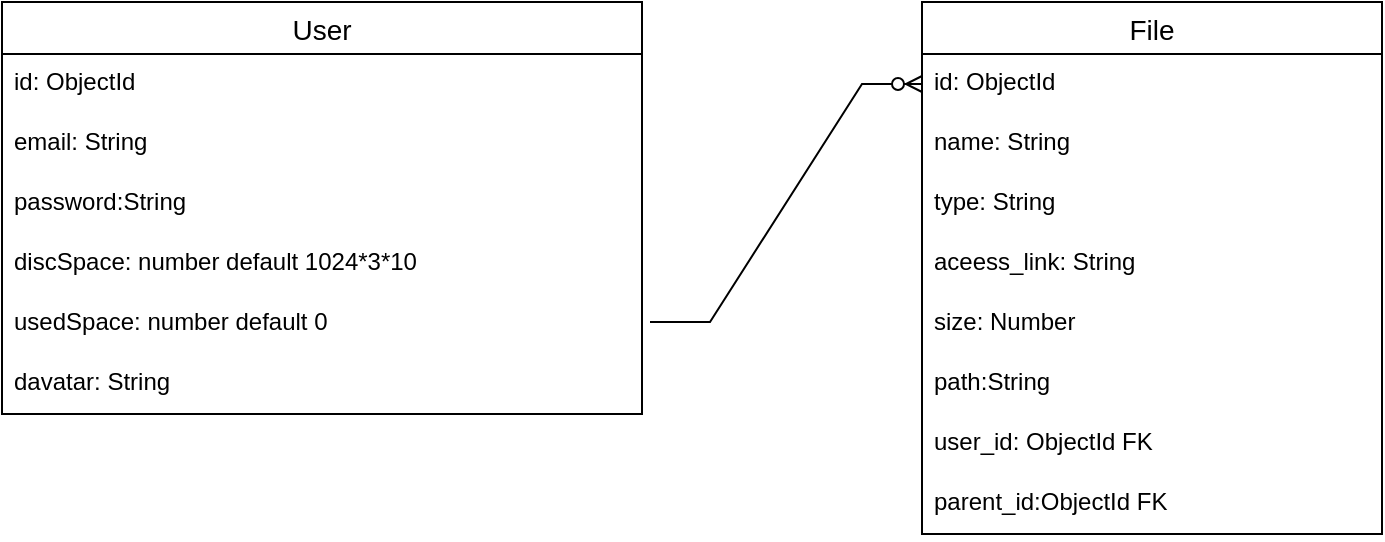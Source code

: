 <mxfile version="20.5.1" type="device"><diagram id="GGFhHgh3EzvBSyn0mWXY" name="Страница 1"><mxGraphModel dx="1422" dy="794" grid="1" gridSize="10" guides="1" tooltips="1" connect="1" arrows="1" fold="1" page="1" pageScale="1" pageWidth="827" pageHeight="1169" math="0" shadow="0"><root><mxCell id="0"/><mxCell id="1" parent="0"/><mxCell id="Gbp_OqOJv3uaB1sDuXEB-1" value="User" style="swimlane;fontStyle=0;childLayout=stackLayout;horizontal=1;startSize=26;horizontalStack=0;resizeParent=1;resizeParentMax=0;resizeLast=0;collapsible=1;marginBottom=0;align=center;fontSize=14;" parent="1" vertex="1"><mxGeometry x="40" y="240" width="320" height="206" as="geometry"/></mxCell><mxCell id="Gbp_OqOJv3uaB1sDuXEB-2" value="id: ObjectId" style="text;strokeColor=none;fillColor=none;spacingLeft=4;spacingRight=4;overflow=hidden;rotatable=0;points=[[0,0.5],[1,0.5]];portConstraint=eastwest;fontSize=12;" parent="Gbp_OqOJv3uaB1sDuXEB-1" vertex="1"><mxGeometry y="26" width="320" height="30" as="geometry"/></mxCell><mxCell id="Gbp_OqOJv3uaB1sDuXEB-3" value="email: String" style="text;strokeColor=none;fillColor=none;spacingLeft=4;spacingRight=4;overflow=hidden;rotatable=0;points=[[0,0.5],[1,0.5]];portConstraint=eastwest;fontSize=12;" parent="Gbp_OqOJv3uaB1sDuXEB-1" vertex="1"><mxGeometry y="56" width="320" height="30" as="geometry"/></mxCell><mxCell id="Gbp_OqOJv3uaB1sDuXEB-4" value="password:String" style="text;strokeColor=none;fillColor=none;spacingLeft=4;spacingRight=4;overflow=hidden;rotatable=0;points=[[0,0.5],[1,0.5]];portConstraint=eastwest;fontSize=12;" parent="Gbp_OqOJv3uaB1sDuXEB-1" vertex="1"><mxGeometry y="86" width="320" height="30" as="geometry"/></mxCell><mxCell id="Gbp_OqOJv3uaB1sDuXEB-5" value="discSpace: number default 1024*3*10" style="text;strokeColor=none;fillColor=none;spacingLeft=4;spacingRight=4;overflow=hidden;rotatable=0;points=[[0,0.5],[1,0.5]];portConstraint=eastwest;fontSize=12;" parent="Gbp_OqOJv3uaB1sDuXEB-1" vertex="1"><mxGeometry y="116" width="320" height="30" as="geometry"/></mxCell><mxCell id="Gbp_OqOJv3uaB1sDuXEB-6" value="usedSpace: number default 0" style="text;strokeColor=none;fillColor=none;spacingLeft=4;spacingRight=4;overflow=hidden;rotatable=0;points=[[0,0.5],[1,0.5]];portConstraint=eastwest;fontSize=12;" parent="Gbp_OqOJv3uaB1sDuXEB-1" vertex="1"><mxGeometry y="146" width="320" height="30" as="geometry"/></mxCell><mxCell id="Gbp_OqOJv3uaB1sDuXEB-7" value="davatar: String" style="text;strokeColor=none;fillColor=none;spacingLeft=4;spacingRight=4;overflow=hidden;rotatable=0;points=[[0,0.5],[1,0.5]];portConstraint=eastwest;fontSize=12;" parent="Gbp_OqOJv3uaB1sDuXEB-1" vertex="1"><mxGeometry y="176" width="320" height="30" as="geometry"/></mxCell><mxCell id="Gbp_OqOJv3uaB1sDuXEB-8" value="File" style="swimlane;fontStyle=0;childLayout=stackLayout;horizontal=1;startSize=26;horizontalStack=0;resizeParent=1;resizeParentMax=0;resizeLast=0;collapsible=1;marginBottom=0;align=center;fontSize=14;" parent="1" vertex="1"><mxGeometry x="500" y="240" width="230" height="266" as="geometry"/></mxCell><mxCell id="Gbp_OqOJv3uaB1sDuXEB-9" value="id: ObjectId" style="text;strokeColor=none;fillColor=none;spacingLeft=4;spacingRight=4;overflow=hidden;rotatable=0;points=[[0,0.5],[1,0.5]];portConstraint=eastwest;fontSize=12;" parent="Gbp_OqOJv3uaB1sDuXEB-8" vertex="1"><mxGeometry y="26" width="230" height="30" as="geometry"/></mxCell><mxCell id="Gbp_OqOJv3uaB1sDuXEB-10" value="name: String&#10;" style="text;strokeColor=none;fillColor=none;spacingLeft=4;spacingRight=4;overflow=hidden;rotatable=0;points=[[0,0.5],[1,0.5]];portConstraint=eastwest;fontSize=12;" parent="Gbp_OqOJv3uaB1sDuXEB-8" vertex="1"><mxGeometry y="56" width="230" height="30" as="geometry"/></mxCell><mxCell id="Gbp_OqOJv3uaB1sDuXEB-11" value="type: String" style="text;strokeColor=none;fillColor=none;spacingLeft=4;spacingRight=4;overflow=hidden;rotatable=0;points=[[0,0.5],[1,0.5]];portConstraint=eastwest;fontSize=12;" parent="Gbp_OqOJv3uaB1sDuXEB-8" vertex="1"><mxGeometry y="86" width="230" height="30" as="geometry"/></mxCell><mxCell id="Gbp_OqOJv3uaB1sDuXEB-16" value="aceess_link: String" style="text;strokeColor=none;fillColor=none;spacingLeft=4;spacingRight=4;overflow=hidden;rotatable=0;points=[[0,0.5],[1,0.5]];portConstraint=eastwest;fontSize=12;" parent="Gbp_OqOJv3uaB1sDuXEB-8" vertex="1"><mxGeometry y="116" width="230" height="30" as="geometry"/></mxCell><mxCell id="Gbp_OqOJv3uaB1sDuXEB-12" value="size: Number" style="text;strokeColor=none;fillColor=none;spacingLeft=4;spacingRight=4;overflow=hidden;rotatable=0;points=[[0,0.5],[1,0.5]];portConstraint=eastwest;fontSize=12;" parent="Gbp_OqOJv3uaB1sDuXEB-8" vertex="1"><mxGeometry y="146" width="230" height="30" as="geometry"/></mxCell><mxCell id="Gbp_OqOJv3uaB1sDuXEB-15" value="path:String" style="text;strokeColor=none;fillColor=none;spacingLeft=4;spacingRight=4;overflow=hidden;rotatable=0;points=[[0,0.5],[1,0.5]];portConstraint=eastwest;fontSize=12;" parent="Gbp_OqOJv3uaB1sDuXEB-8" vertex="1"><mxGeometry y="176" width="230" height="30" as="geometry"/></mxCell><mxCell id="Gbp_OqOJv3uaB1sDuXEB-14" value="user_id: ObjectId FK" style="text;strokeColor=none;fillColor=none;spacingLeft=4;spacingRight=4;overflow=hidden;rotatable=0;points=[[0,0.5],[1,0.5]];portConstraint=eastwest;fontSize=12;" parent="Gbp_OqOJv3uaB1sDuXEB-8" vertex="1"><mxGeometry y="206" width="230" height="30" as="geometry"/></mxCell><mxCell id="bRxZuLm8GtBYtGDZ71yl-1" value="parent_id:ObjectId FK" style="text;strokeColor=none;fillColor=none;spacingLeft=4;spacingRight=4;overflow=hidden;rotatable=0;points=[[0,0.5],[1,0.5]];portConstraint=eastwest;fontSize=12;" vertex="1" parent="Gbp_OqOJv3uaB1sDuXEB-8"><mxGeometry y="236" width="230" height="30" as="geometry"/></mxCell><mxCell id="Gbp_OqOJv3uaB1sDuXEB-18" value="" style="edgeStyle=entityRelationEdgeStyle;fontSize=12;html=1;endArrow=ERzeroToMany;endFill=1;rounded=0;entryX=0;entryY=0.5;entryDx=0;entryDy=0;" parent="1" target="Gbp_OqOJv3uaB1sDuXEB-9" edge="1"><mxGeometry width="100" height="100" relative="1" as="geometry"><mxPoint x="364" y="400" as="sourcePoint"/><mxPoint x="510" y="280" as="targetPoint"/></mxGeometry></mxCell></root></mxGraphModel></diagram></mxfile>
